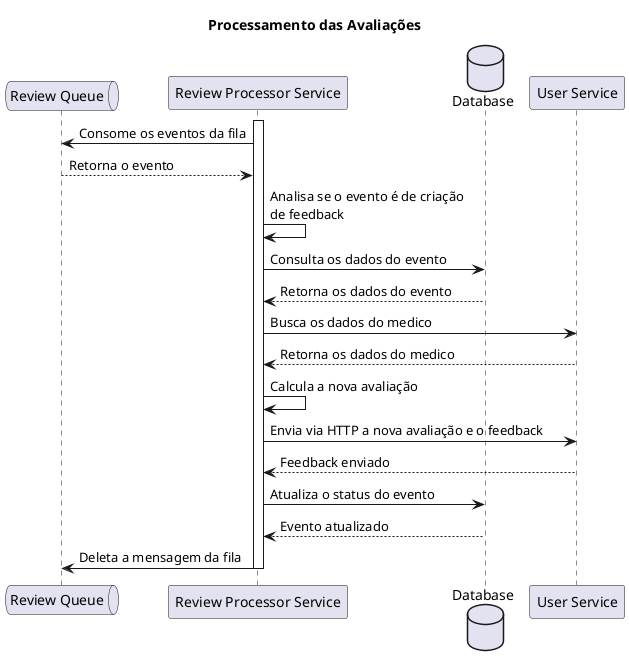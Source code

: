 @startuml review_processor

title Processamento das Avaliações

queue "Review Queue" as queue
participant "Review Processor Service" as review_service
database "Database" as database
participant "User Service" as user_service

activate review_service
queue <- review_service : Consome os eventos da fila
queue --> review_service : Retorna o evento
review_service -> review_service : Analisa se o evento é de criação\nde feedback
review_service -> database : Consulta os dados do evento
database --> review_service : Retorna os dados do evento
review_service -> user_service : Busca os dados do medico
user_service --> review_service : Retorna os dados do medico
review_service -> review_service : Calcula a nova avaliação
review_service -> user_service : Envia via HTTP a nova avaliação e o feedback
user_service --> review_service : Feedback enviado
review_service -> database : Atualiza o status do evento
database --> review_service : Evento atualizado
review_service -> queue : Deleta a mensagem da fila
deactivate review_service

@enduml